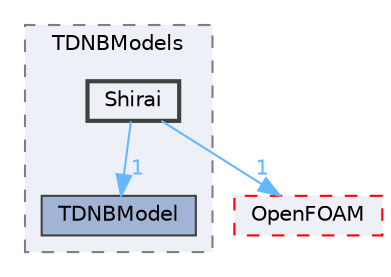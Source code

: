 digraph "src/phaseSystemModels/reactingEuler/multiphaseSystem/derivedFvPatchFields/wallBoilingSubModels/TDNBModels/Shirai"
{
 // LATEX_PDF_SIZE
  bgcolor="transparent";
  edge [fontname=Helvetica,fontsize=10,labelfontname=Helvetica,labelfontsize=10];
  node [fontname=Helvetica,fontsize=10,shape=box,height=0.2,width=0.4];
  compound=true
  subgraph clusterdir_252f59873865085b95ba21e67e9821ed {
    graph [ bgcolor="#edf0f7", pencolor="grey50", label="TDNBModels", fontname=Helvetica,fontsize=10 style="filled,dashed", URL="dir_252f59873865085b95ba21e67e9821ed.html",tooltip=""]
  dir_d05f12832f058086351ca735f9add3fc [label="TDNBModel", fillcolor="#a2b4d6", color="grey25", style="filled", URL="dir_d05f12832f058086351ca735f9add3fc.html",tooltip=""];
  dir_8771dcd2dfc63daaaa07364c1606ffe1 [label="Shirai", fillcolor="#edf0f7", color="grey25", style="filled,bold", URL="dir_8771dcd2dfc63daaaa07364c1606ffe1.html",tooltip=""];
  }
  dir_c5473ff19b20e6ec4dfe5c310b3778a8 [label="OpenFOAM", fillcolor="#edf0f7", color="red", style="filled,dashed", URL="dir_c5473ff19b20e6ec4dfe5c310b3778a8.html",tooltip=""];
  dir_8771dcd2dfc63daaaa07364c1606ffe1->dir_c5473ff19b20e6ec4dfe5c310b3778a8 [headlabel="1", labeldistance=1.5 headhref="dir_003519_002695.html" href="dir_003519_002695.html" color="steelblue1" fontcolor="steelblue1"];
  dir_8771dcd2dfc63daaaa07364c1606ffe1->dir_d05f12832f058086351ca735f9add3fc [headlabel="1", labeldistance=1.5 headhref="dir_003519_003965.html" href="dir_003519_003965.html" color="steelblue1" fontcolor="steelblue1"];
}

